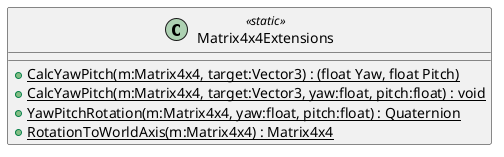 @startuml
class Matrix4x4Extensions <<static>> {
    + {static} CalcYawPitch(m:Matrix4x4, target:Vector3) : (float Yaw, float Pitch)
    + {static} CalcYawPitch(m:Matrix4x4, target:Vector3, yaw:float, pitch:float) : void
    + {static} YawPitchRotation(m:Matrix4x4, yaw:float, pitch:float) : Quaternion
    + {static} RotationToWorldAxis(m:Matrix4x4) : Matrix4x4
}
@enduml

